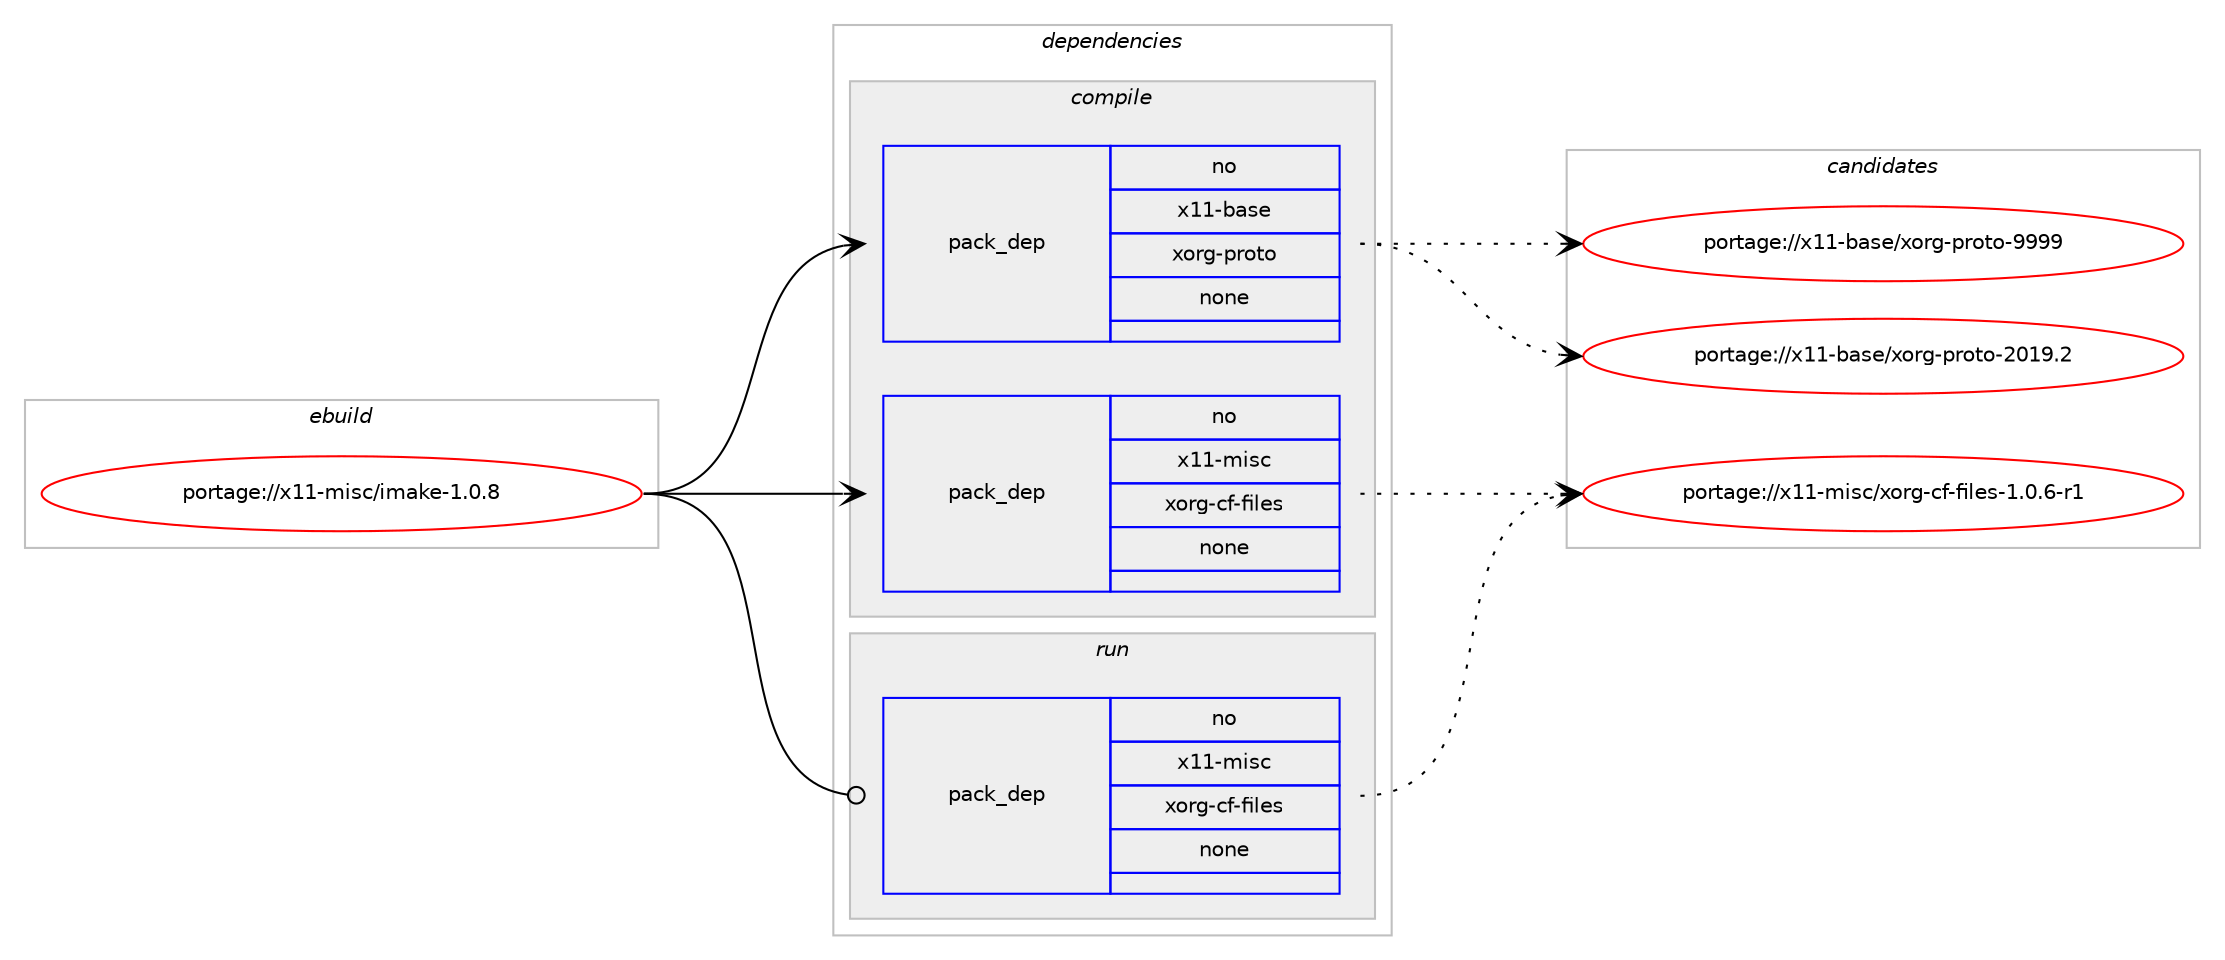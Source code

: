digraph prolog {

# *************
# Graph options
# *************

newrank=true;
concentrate=true;
compound=true;
graph [rankdir=LR,fontname=Helvetica,fontsize=10,ranksep=1.5];#, ranksep=2.5, nodesep=0.2];
edge  [arrowhead=vee];
node  [fontname=Helvetica,fontsize=10];

# **********
# The ebuild
# **********

subgraph cluster_leftcol {
color=gray;
rank=same;
label=<<i>ebuild</i>>;
id [label="portage://x11-misc/imake-1.0.8", color=red, width=4, href="../x11-misc/imake-1.0.8.svg"];
}

# ****************
# The dependencies
# ****************

subgraph cluster_midcol {
color=gray;
label=<<i>dependencies</i>>;
subgraph cluster_compile {
fillcolor="#eeeeee";
style=filled;
label=<<i>compile</i>>;
subgraph pack8071 {
dependency9323 [label=<<TABLE BORDER="0" CELLBORDER="1" CELLSPACING="0" CELLPADDING="4" WIDTH="220"><TR><TD ROWSPAN="6" CELLPADDING="30">pack_dep</TD></TR><TR><TD WIDTH="110">no</TD></TR><TR><TD>x11-base</TD></TR><TR><TD>xorg-proto</TD></TR><TR><TD>none</TD></TR><TR><TD></TD></TR></TABLE>>, shape=none, color=blue];
}
id:e -> dependency9323:w [weight=20,style="solid",arrowhead="vee"];
subgraph pack8072 {
dependency9324 [label=<<TABLE BORDER="0" CELLBORDER="1" CELLSPACING="0" CELLPADDING="4" WIDTH="220"><TR><TD ROWSPAN="6" CELLPADDING="30">pack_dep</TD></TR><TR><TD WIDTH="110">no</TD></TR><TR><TD>x11-misc</TD></TR><TR><TD>xorg-cf-files</TD></TR><TR><TD>none</TD></TR><TR><TD></TD></TR></TABLE>>, shape=none, color=blue];
}
id:e -> dependency9324:w [weight=20,style="solid",arrowhead="vee"];
}
subgraph cluster_compileandrun {
fillcolor="#eeeeee";
style=filled;
label=<<i>compile and run</i>>;
}
subgraph cluster_run {
fillcolor="#eeeeee";
style=filled;
label=<<i>run</i>>;
subgraph pack8073 {
dependency9325 [label=<<TABLE BORDER="0" CELLBORDER="1" CELLSPACING="0" CELLPADDING="4" WIDTH="220"><TR><TD ROWSPAN="6" CELLPADDING="30">pack_dep</TD></TR><TR><TD WIDTH="110">no</TD></TR><TR><TD>x11-misc</TD></TR><TR><TD>xorg-cf-files</TD></TR><TR><TD>none</TD></TR><TR><TD></TD></TR></TABLE>>, shape=none, color=blue];
}
id:e -> dependency9325:w [weight=20,style="solid",arrowhead="odot"];
}
}

# **************
# The candidates
# **************

subgraph cluster_choices {
rank=same;
color=gray;
label=<<i>candidates</i>>;

subgraph choice8071 {
color=black;
nodesep=1;
choice120494945989711510147120111114103451121141111161114557575757 [label="portage://x11-base/xorg-proto-9999", color=red, width=4,href="../x11-base/xorg-proto-9999.svg"];
choice1204949459897115101471201111141034511211411111611145504849574650 [label="portage://x11-base/xorg-proto-2019.2", color=red, width=4,href="../x11-base/xorg-proto-2019.2.svg"];
dependency9323:e -> choice120494945989711510147120111114103451121141111161114557575757:w [style=dotted,weight="100"];
dependency9323:e -> choice1204949459897115101471201111141034511211411111611145504849574650:w [style=dotted,weight="100"];
}
subgraph choice8072 {
color=black;
nodesep=1;
choice12049494510910511599471201111141034599102451021051081011154549464846544511449 [label="portage://x11-misc/xorg-cf-files-1.0.6-r1", color=red, width=4,href="../x11-misc/xorg-cf-files-1.0.6-r1.svg"];
dependency9324:e -> choice12049494510910511599471201111141034599102451021051081011154549464846544511449:w [style=dotted,weight="100"];
}
subgraph choice8073 {
color=black;
nodesep=1;
choice12049494510910511599471201111141034599102451021051081011154549464846544511449 [label="portage://x11-misc/xorg-cf-files-1.0.6-r1", color=red, width=4,href="../x11-misc/xorg-cf-files-1.0.6-r1.svg"];
dependency9325:e -> choice12049494510910511599471201111141034599102451021051081011154549464846544511449:w [style=dotted,weight="100"];
}
}

}
